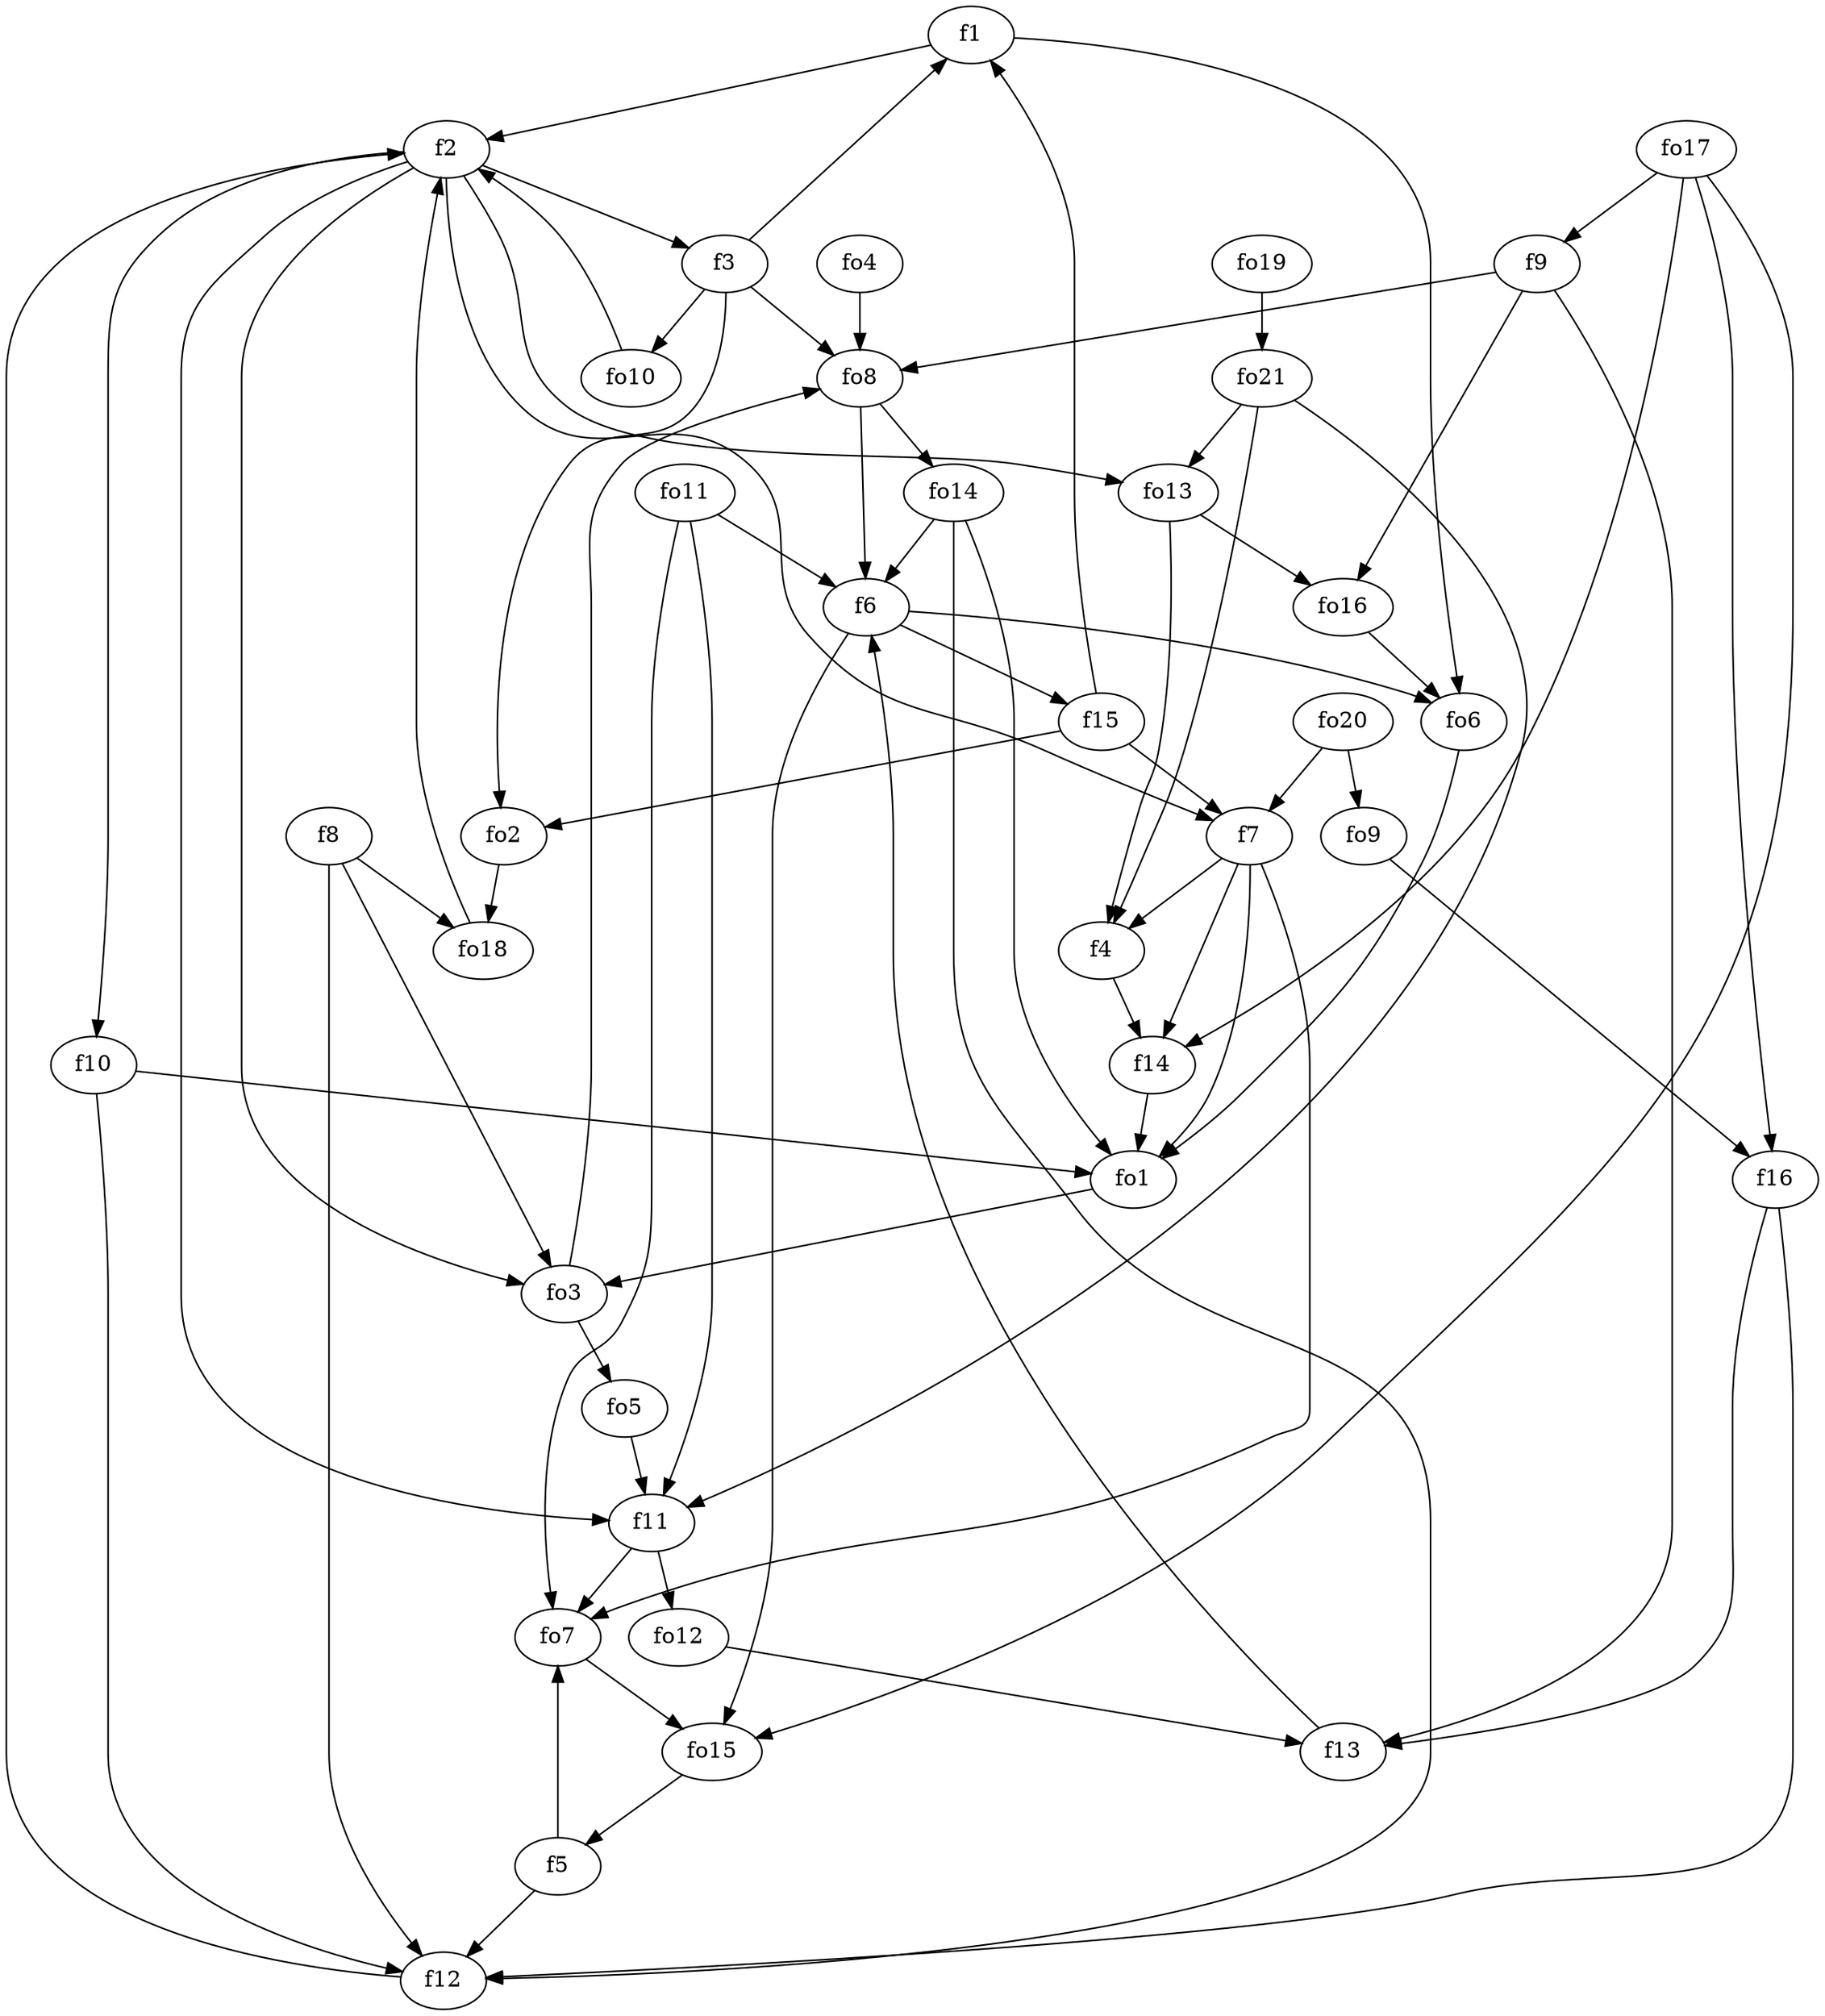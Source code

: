 strict digraph  {
f1;
f2;
f3;
f4;
f5;
f6;
f7;
f8;
f9;
f10;
f11;
f12;
f13;
f14;
f15;
f16;
fo1;
fo2;
fo3;
fo4;
fo5;
fo6;
fo7;
fo8;
fo9;
fo10;
fo11;
fo12;
fo13;
fo14;
fo15;
fo16;
fo17;
fo18;
fo19;
fo20;
fo21;
f1 -> f2  [weight=2];
f1 -> fo6  [weight=2];
f2 -> f10  [weight=2];
f2 -> f7  [weight=2];
f2 -> f11  [weight=2];
f2 -> f3  [weight=2];
f2 -> fo3  [weight=2];
f2 -> fo13  [weight=2];
f3 -> fo8  [weight=2];
f3 -> f1  [weight=2];
f3 -> fo2  [weight=2];
f3 -> fo10  [weight=2];
f4 -> f14  [weight=2];
f5 -> fo7  [weight=2];
f5 -> f12  [weight=2];
f6 -> f15  [weight=2];
f6 -> fo6  [weight=2];
f6 -> fo15  [weight=2];
f7 -> f14  [weight=2];
f7 -> fo7  [weight=2];
f7 -> fo1  [weight=2];
f7 -> f4  [weight=2];
f8 -> f12  [weight=2];
f8 -> fo3  [weight=2];
f8 -> fo18  [weight=2];
f9 -> fo8  [weight=2];
f9 -> f13  [weight=2];
f9 -> fo16  [weight=2];
f10 -> fo1  [weight=2];
f10 -> f12  [weight=2];
f11 -> fo7  [weight=2];
f11 -> fo12  [weight=2];
f12 -> f2  [weight=2];
f13 -> f6  [weight=2];
f14 -> fo1  [weight=2];
f15 -> f7  [weight=2];
f15 -> f1  [weight=2];
f15 -> fo2  [weight=2];
f16 -> f13  [weight=2];
f16 -> f12  [weight=2];
fo1 -> fo3  [weight=2];
fo2 -> fo18  [weight=2];
fo3 -> fo5  [weight=2];
fo3 -> fo8  [weight=2];
fo4 -> fo8  [weight=2];
fo5 -> f11  [weight=2];
fo6 -> fo1  [weight=2];
fo7 -> fo15  [weight=2];
fo8 -> fo14  [weight=2];
fo8 -> f6  [weight=2];
fo9 -> f16  [weight=2];
fo10 -> f2  [weight=2];
fo11 -> f6  [weight=2];
fo11 -> fo7  [weight=2];
fo11 -> f11  [weight=2];
fo12 -> f13  [weight=2];
fo13 -> fo16  [weight=2];
fo13 -> f4  [weight=2];
fo14 -> f6  [weight=2];
fo14 -> f12  [weight=2];
fo14 -> fo1  [weight=2];
fo15 -> f5  [weight=2];
fo16 -> fo6  [weight=2];
fo17 -> f16  [weight=2];
fo17 -> f14  [weight=2];
fo17 -> fo15  [weight=2];
fo17 -> f9  [weight=2];
fo18 -> f2  [weight=2];
fo19 -> fo21  [weight=2];
fo20 -> fo9  [weight=2];
fo20 -> f7  [weight=2];
fo21 -> fo13  [weight=2];
fo21 -> f4  [weight=2];
fo21 -> f11  [weight=2];
}

